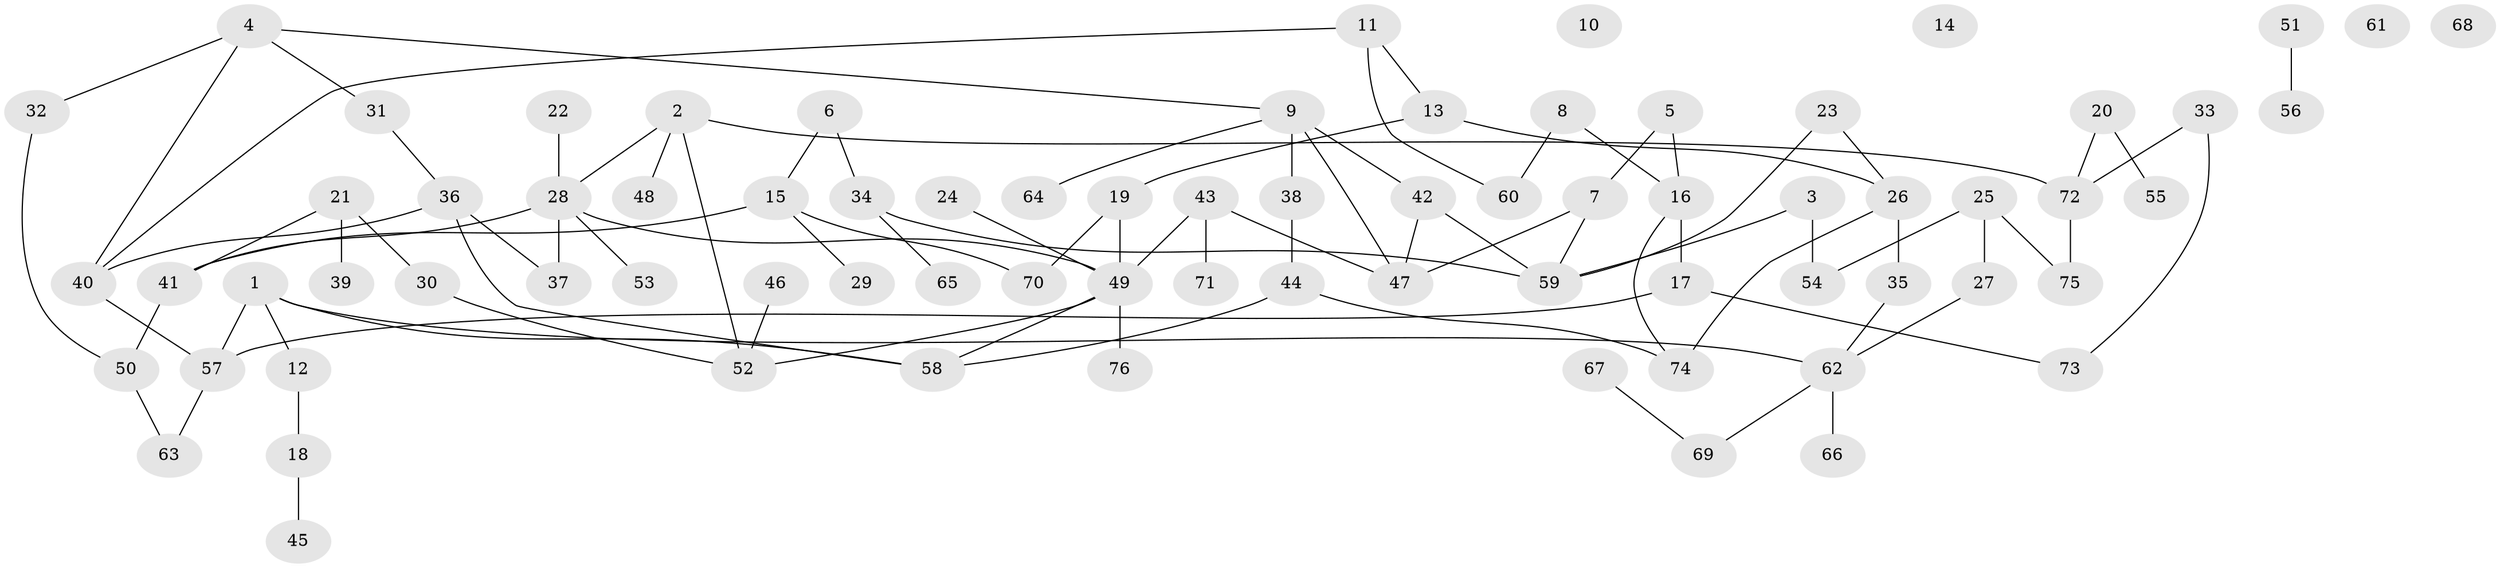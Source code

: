 // Generated by graph-tools (version 1.1) at 2025/33/03/09/25 02:33:55]
// undirected, 76 vertices, 93 edges
graph export_dot {
graph [start="1"]
  node [color=gray90,style=filled];
  1;
  2;
  3;
  4;
  5;
  6;
  7;
  8;
  9;
  10;
  11;
  12;
  13;
  14;
  15;
  16;
  17;
  18;
  19;
  20;
  21;
  22;
  23;
  24;
  25;
  26;
  27;
  28;
  29;
  30;
  31;
  32;
  33;
  34;
  35;
  36;
  37;
  38;
  39;
  40;
  41;
  42;
  43;
  44;
  45;
  46;
  47;
  48;
  49;
  50;
  51;
  52;
  53;
  54;
  55;
  56;
  57;
  58;
  59;
  60;
  61;
  62;
  63;
  64;
  65;
  66;
  67;
  68;
  69;
  70;
  71;
  72;
  73;
  74;
  75;
  76;
  1 -- 12;
  1 -- 57;
  1 -- 58;
  1 -- 62;
  2 -- 28;
  2 -- 48;
  2 -- 52;
  2 -- 72;
  3 -- 54;
  3 -- 59;
  4 -- 9;
  4 -- 31;
  4 -- 32;
  4 -- 40;
  5 -- 7;
  5 -- 16;
  6 -- 15;
  6 -- 34;
  7 -- 47;
  7 -- 59;
  8 -- 16;
  8 -- 60;
  9 -- 38;
  9 -- 42;
  9 -- 47;
  9 -- 64;
  11 -- 13;
  11 -- 40;
  11 -- 60;
  12 -- 18;
  13 -- 19;
  13 -- 26;
  15 -- 29;
  15 -- 41;
  15 -- 70;
  16 -- 17;
  16 -- 74;
  17 -- 57;
  17 -- 73;
  18 -- 45;
  19 -- 49;
  19 -- 70;
  20 -- 55;
  20 -- 72;
  21 -- 30;
  21 -- 39;
  21 -- 41;
  22 -- 28;
  23 -- 26;
  23 -- 59;
  24 -- 49;
  25 -- 27;
  25 -- 54;
  25 -- 75;
  26 -- 35;
  26 -- 74;
  27 -- 62;
  28 -- 37;
  28 -- 41;
  28 -- 49;
  28 -- 53;
  30 -- 52;
  31 -- 36;
  32 -- 50;
  33 -- 72;
  33 -- 73;
  34 -- 59;
  34 -- 65;
  35 -- 62;
  36 -- 37;
  36 -- 40;
  36 -- 58;
  38 -- 44;
  40 -- 57;
  41 -- 50;
  42 -- 47;
  42 -- 59;
  43 -- 47;
  43 -- 49;
  43 -- 71;
  44 -- 58;
  44 -- 74;
  46 -- 52;
  49 -- 52;
  49 -- 58;
  49 -- 76;
  50 -- 63;
  51 -- 56;
  57 -- 63;
  62 -- 66;
  62 -- 69;
  67 -- 69;
  72 -- 75;
}
